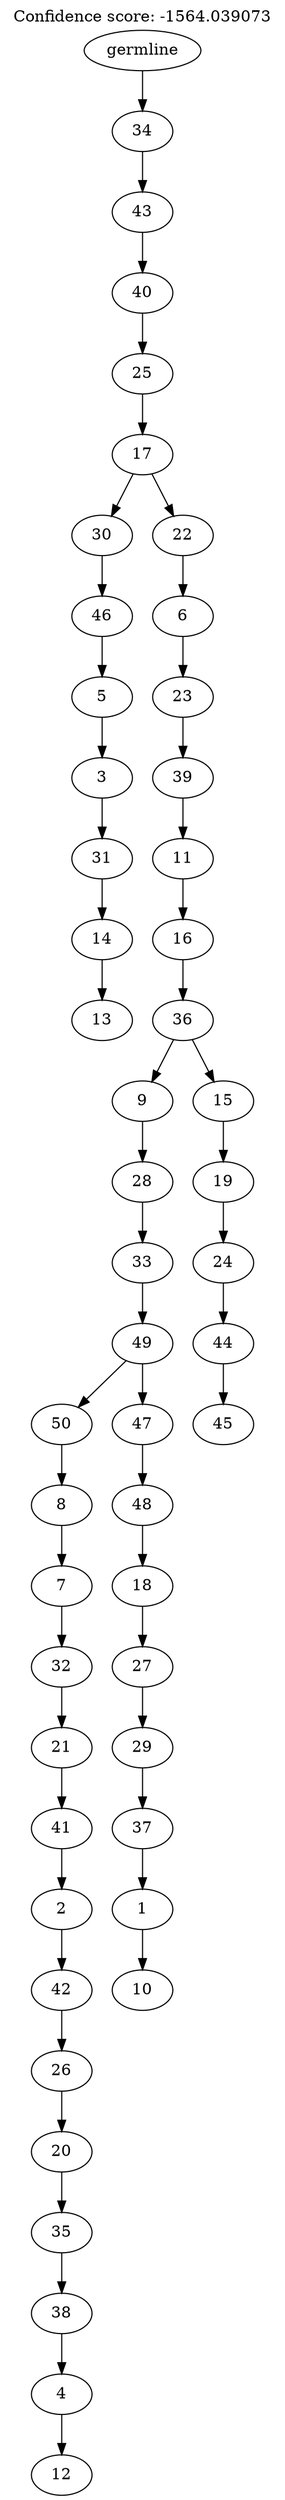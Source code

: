 digraph g {
	"49" -> "50";
	"50" [label="13"];
	"48" -> "49";
	"49" [label="14"];
	"47" -> "48";
	"48" [label="31"];
	"46" -> "47";
	"47" [label="3"];
	"45" -> "46";
	"46" [label="5"];
	"44" -> "45";
	"45" [label="46"];
	"42" -> "43";
	"43" [label="12"];
	"41" -> "42";
	"42" [label="4"];
	"40" -> "41";
	"41" [label="38"];
	"39" -> "40";
	"40" [label="35"];
	"38" -> "39";
	"39" [label="20"];
	"37" -> "38";
	"38" [label="26"];
	"36" -> "37";
	"37" [label="42"];
	"35" -> "36";
	"36" [label="2"];
	"34" -> "35";
	"35" [label="41"];
	"33" -> "34";
	"34" [label="21"];
	"32" -> "33";
	"33" [label="32"];
	"31" -> "32";
	"32" [label="7"];
	"30" -> "31";
	"31" [label="8"];
	"28" -> "29";
	"29" [label="10"];
	"27" -> "28";
	"28" [label="1"];
	"26" -> "27";
	"27" [label="37"];
	"25" -> "26";
	"26" [label="29"];
	"24" -> "25";
	"25" [label="27"];
	"23" -> "24";
	"24" [label="18"];
	"22" -> "23";
	"23" [label="48"];
	"21" -> "22";
	"22" [label="47"];
	"21" -> "30";
	"30" [label="50"];
	"20" -> "21";
	"21" [label="49"];
	"19" -> "20";
	"20" [label="33"];
	"18" -> "19";
	"19" [label="28"];
	"16" -> "17";
	"17" [label="45"];
	"15" -> "16";
	"16" [label="44"];
	"14" -> "15";
	"15" [label="24"];
	"13" -> "14";
	"14" [label="19"];
	"12" -> "13";
	"13" [label="15"];
	"12" -> "18";
	"18" [label="9"];
	"11" -> "12";
	"12" [label="36"];
	"10" -> "11";
	"11" [label="16"];
	"9" -> "10";
	"10" [label="11"];
	"8" -> "9";
	"9" [label="39"];
	"7" -> "8";
	"8" [label="23"];
	"6" -> "7";
	"7" [label="6"];
	"5" -> "6";
	"6" [label="22"];
	"5" -> "44";
	"44" [label="30"];
	"4" -> "5";
	"5" [label="17"];
	"3" -> "4";
	"4" [label="25"];
	"2" -> "3";
	"3" [label="40"];
	"1" -> "2";
	"2" [label="43"];
	"0" -> "1";
	"1" [label="34"];
	"0" [label="germline"];
	labelloc="t";
	label="Confidence score: -1564.039073";
}
